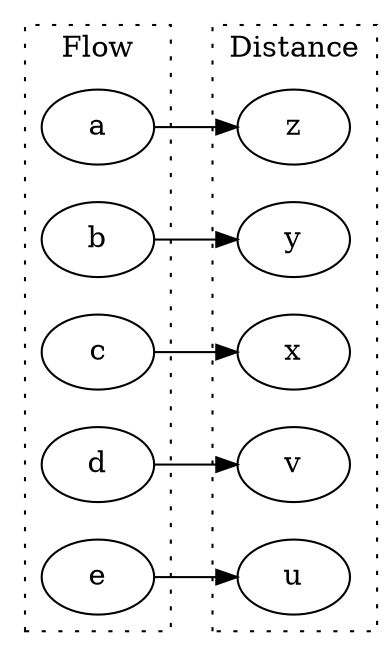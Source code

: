 digraph bij2 {
	rankdir=LR;
	graph [ dpi = 300 ];
	subgraph cluster1 {
		label="Flow";
		graph[style=dotted];
		a; b; c; d; e;
	}
	subgraph cluster2 {
		label="Distance";
		graph[style=dotted];
		u; v; x; y; z;
	}
	a -> z;
	b -> y;
	c -> x;
	d -> v;
	e -> u;
}
